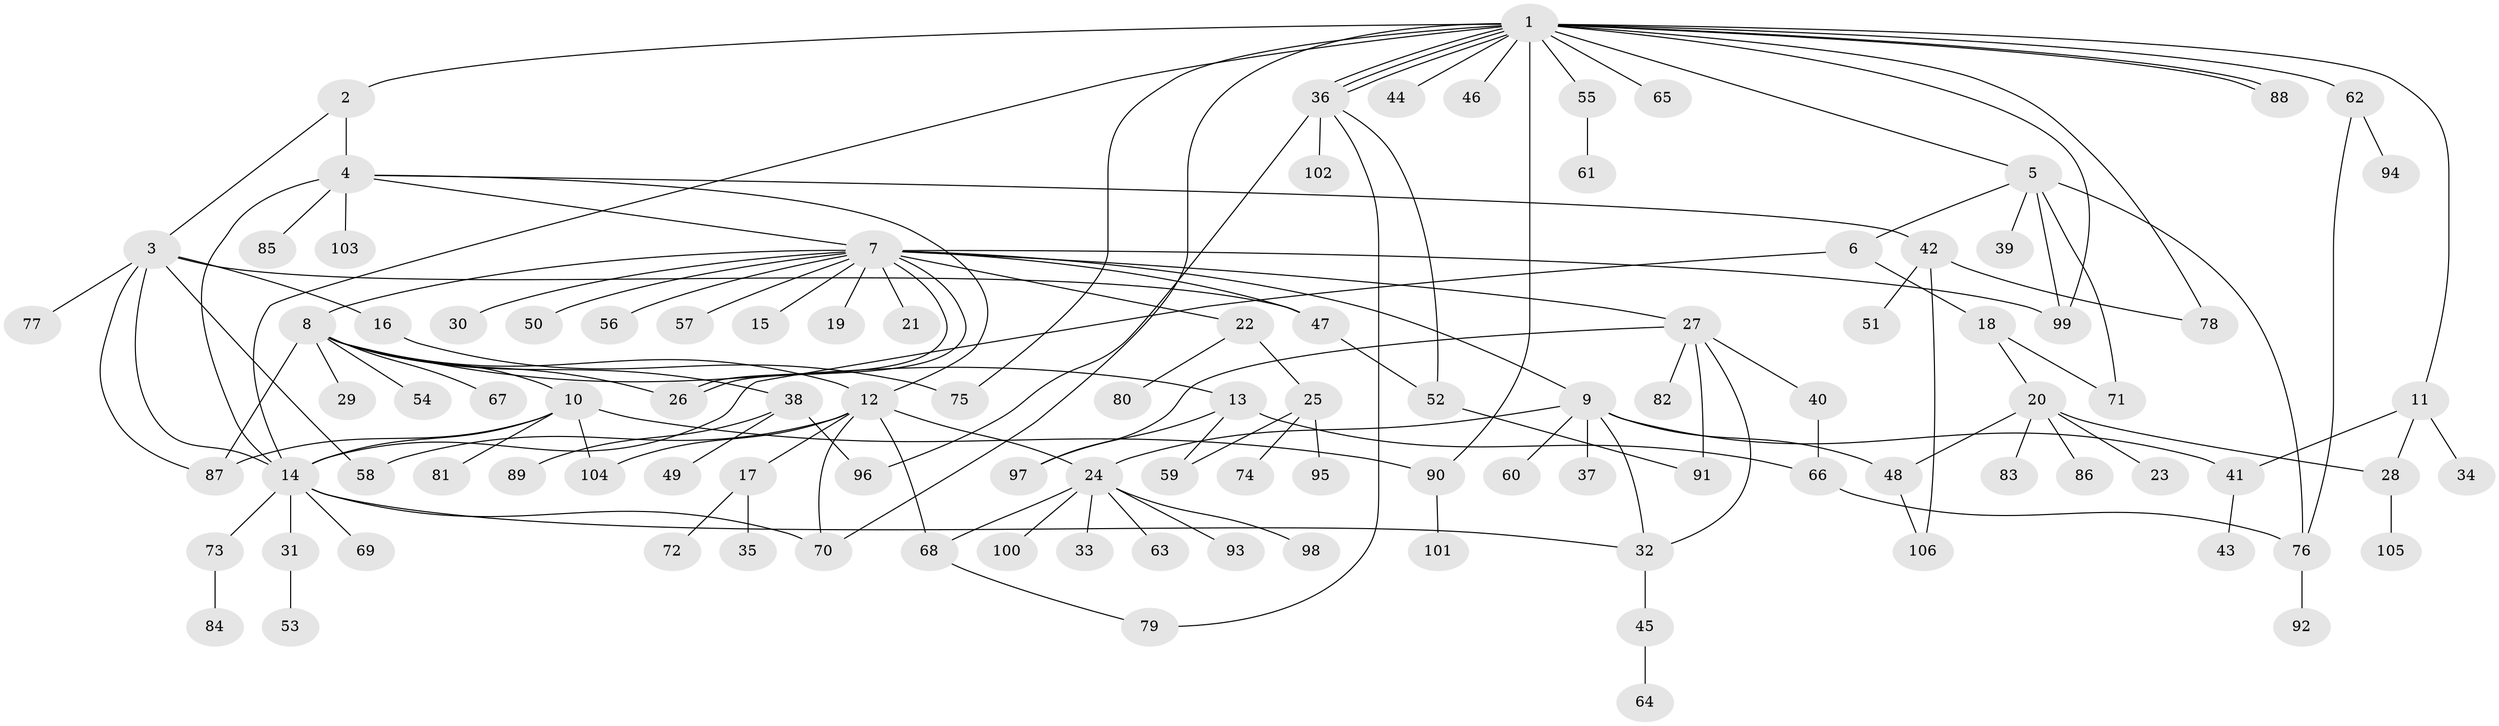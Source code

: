 // coarse degree distribution, {25: 0.01282051282051282, 3: 0.1282051282051282, 7: 0.05128205128205128, 9: 0.01282051282051282, 6: 0.02564102564102564, 15: 0.01282051282051282, 13: 0.01282051282051282, 8: 0.01282051282051282, 4: 0.05128205128205128, 1: 0.47435897435897434, 2: 0.19230769230769232, 5: 0.01282051282051282}
// Generated by graph-tools (version 1.1) at 2025/41/03/06/25 10:41:50]
// undirected, 106 vertices, 145 edges
graph export_dot {
graph [start="1"]
  node [color=gray90,style=filled];
  1;
  2;
  3;
  4;
  5;
  6;
  7;
  8;
  9;
  10;
  11;
  12;
  13;
  14;
  15;
  16;
  17;
  18;
  19;
  20;
  21;
  22;
  23;
  24;
  25;
  26;
  27;
  28;
  29;
  30;
  31;
  32;
  33;
  34;
  35;
  36;
  37;
  38;
  39;
  40;
  41;
  42;
  43;
  44;
  45;
  46;
  47;
  48;
  49;
  50;
  51;
  52;
  53;
  54;
  55;
  56;
  57;
  58;
  59;
  60;
  61;
  62;
  63;
  64;
  65;
  66;
  67;
  68;
  69;
  70;
  71;
  72;
  73;
  74;
  75;
  76;
  77;
  78;
  79;
  80;
  81;
  82;
  83;
  84;
  85;
  86;
  87;
  88;
  89;
  90;
  91;
  92;
  93;
  94;
  95;
  96;
  97;
  98;
  99;
  100;
  101;
  102;
  103;
  104;
  105;
  106;
  1 -- 2;
  1 -- 5;
  1 -- 11;
  1 -- 14;
  1 -- 36;
  1 -- 36;
  1 -- 36;
  1 -- 44;
  1 -- 46;
  1 -- 55;
  1 -- 62;
  1 -- 65;
  1 -- 70;
  1 -- 75;
  1 -- 78;
  1 -- 88;
  1 -- 88;
  1 -- 90;
  1 -- 99;
  2 -- 3;
  2 -- 4;
  3 -- 14;
  3 -- 16;
  3 -- 47;
  3 -- 58;
  3 -- 77;
  3 -- 87;
  4 -- 7;
  4 -- 12;
  4 -- 14;
  4 -- 42;
  4 -- 85;
  4 -- 103;
  5 -- 6;
  5 -- 39;
  5 -- 71;
  5 -- 76;
  5 -- 99;
  6 -- 14;
  6 -- 18;
  7 -- 8;
  7 -- 9;
  7 -- 15;
  7 -- 19;
  7 -- 21;
  7 -- 22;
  7 -- 26;
  7 -- 26;
  7 -- 27;
  7 -- 30;
  7 -- 47;
  7 -- 50;
  7 -- 56;
  7 -- 57;
  7 -- 99;
  8 -- 10;
  8 -- 12;
  8 -- 13;
  8 -- 26;
  8 -- 29;
  8 -- 38;
  8 -- 54;
  8 -- 67;
  8 -- 87;
  9 -- 24;
  9 -- 32;
  9 -- 37;
  9 -- 41;
  9 -- 48;
  9 -- 60;
  10 -- 14;
  10 -- 81;
  10 -- 87;
  10 -- 90;
  10 -- 104;
  11 -- 28;
  11 -- 34;
  11 -- 41;
  12 -- 17;
  12 -- 24;
  12 -- 58;
  12 -- 68;
  12 -- 70;
  12 -- 104;
  13 -- 59;
  13 -- 66;
  13 -- 97;
  14 -- 31;
  14 -- 32;
  14 -- 69;
  14 -- 70;
  14 -- 73;
  16 -- 75;
  17 -- 35;
  17 -- 72;
  18 -- 20;
  18 -- 71;
  20 -- 23;
  20 -- 28;
  20 -- 48;
  20 -- 83;
  20 -- 86;
  22 -- 25;
  22 -- 80;
  24 -- 33;
  24 -- 63;
  24 -- 68;
  24 -- 93;
  24 -- 98;
  24 -- 100;
  25 -- 59;
  25 -- 74;
  25 -- 95;
  27 -- 32;
  27 -- 40;
  27 -- 82;
  27 -- 91;
  27 -- 97;
  28 -- 105;
  31 -- 53;
  32 -- 45;
  36 -- 52;
  36 -- 79;
  36 -- 96;
  36 -- 102;
  38 -- 49;
  38 -- 89;
  38 -- 96;
  40 -- 66;
  41 -- 43;
  42 -- 51;
  42 -- 78;
  42 -- 106;
  45 -- 64;
  47 -- 52;
  48 -- 106;
  52 -- 91;
  55 -- 61;
  62 -- 76;
  62 -- 94;
  66 -- 76;
  68 -- 79;
  73 -- 84;
  76 -- 92;
  90 -- 101;
}
